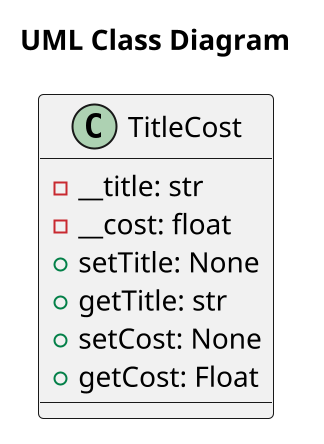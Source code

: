 @startuml
scale 2
title "UML Class Diagram"
class TitleCost {
	-__title: str
	-__cost: float
	+setTitle: None
	+getTitle: str
	+setCost: None
	+getCost: Float
}
@enduml